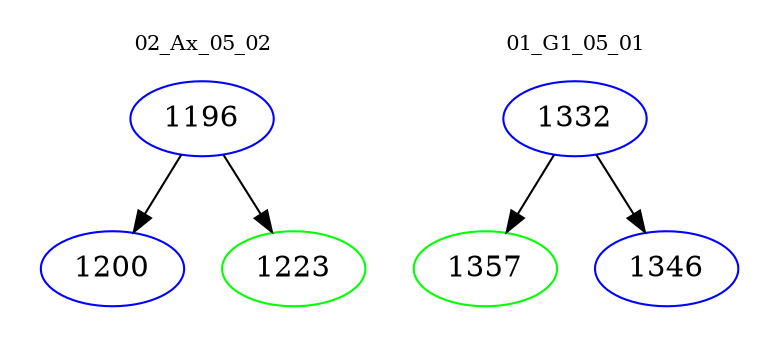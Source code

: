 digraph{
subgraph cluster_0 {
color = white
label = "02_Ax_05_02";
fontsize=10;
T0_1196 [label="1196", color="blue"]
T0_1196 -> T0_1200 [color="black"]
T0_1200 [label="1200", color="blue"]
T0_1196 -> T0_1223 [color="black"]
T0_1223 [label="1223", color="green"]
}
subgraph cluster_1 {
color = white
label = "01_G1_05_01";
fontsize=10;
T1_1332 [label="1332", color="blue"]
T1_1332 -> T1_1357 [color="black"]
T1_1357 [label="1357", color="green"]
T1_1332 -> T1_1346 [color="black"]
T1_1346 [label="1346", color="blue"]
}
}
